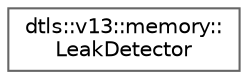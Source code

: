 digraph "Graphical Class Hierarchy"
{
 // LATEX_PDF_SIZE
  bgcolor="transparent";
  edge [fontname=Helvetica,fontsize=10,labelfontname=Helvetica,labelfontsize=10];
  node [fontname=Helvetica,fontsize=10,shape=box,height=0.2,width=0.4];
  rankdir="LR";
  Node0 [id="Node000000",label="dtls::v13::memory::\lLeakDetector",height=0.2,width=0.4,color="grey40", fillcolor="white", style="filled",URL="$classdtls_1_1v13_1_1memory_1_1LeakDetector.html",tooltip=" "];
}
